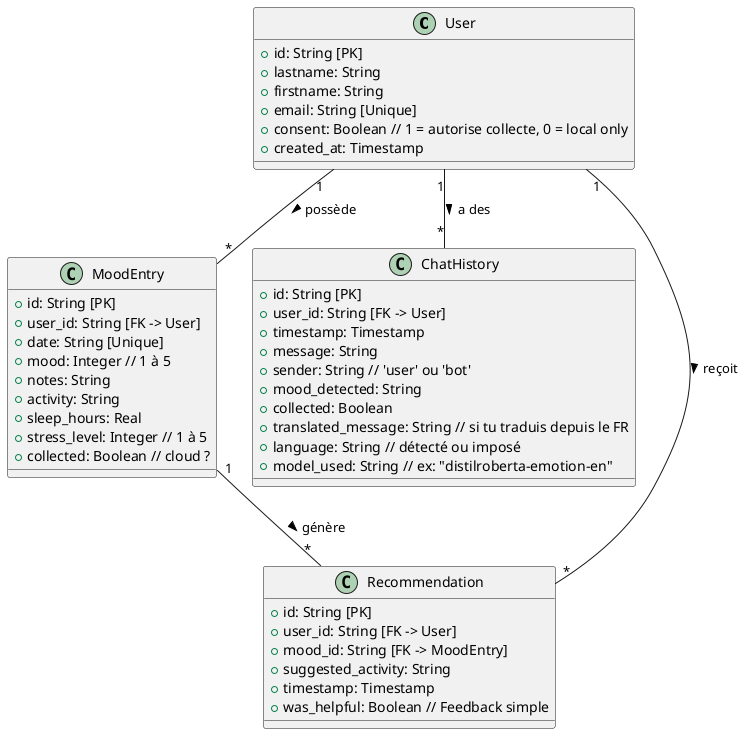 @startuml

class User {
    +id: String [PK]
    +lastname: String
	+firstname: String
    +email: String [Unique]
    +consent: Boolean // 1 = autorise collecte, 0 = local only
    +created_at: Timestamp
}

class MoodEntry {
    +id: String [PK]
    +user_id: String [FK -> User]
    +date: String [Unique]
    +mood: Integer // 1 à 5
    +notes: String
    +activity: String
    +sleep_hours: Real
    +stress_level: Integer // 1 à 5
    +collected: Boolean // cloud ?
}

class ChatHistory {
    +id: String [PK]
    +user_id: String [FK -> User]
    +timestamp: Timestamp
    +message: String
    +sender: String // 'user' ou 'bot'
    +mood_detected: String
    +collected: Boolean
    +translated_message: String // si tu traduis depuis le FR
    +language: String // détecté ou imposé
    +model_used: String // ex: "distilroberta-emotion-en"
}

class Recommendation {
    +id: String [PK]
    +user_id: String [FK -> User]
    +mood_id: String [FK -> MoodEntry]
    +suggested_activity: String
    +timestamp: Timestamp
    +was_helpful: Boolean // Feedback simple
}

User "1" -- "*" MoodEntry : possède >
User "1" -- "*" ChatHistory : a des >
User "1" -- "*" Recommendation : reçoit >
MoodEntry "1" -- "*" Recommendation : génère >

@enduml
